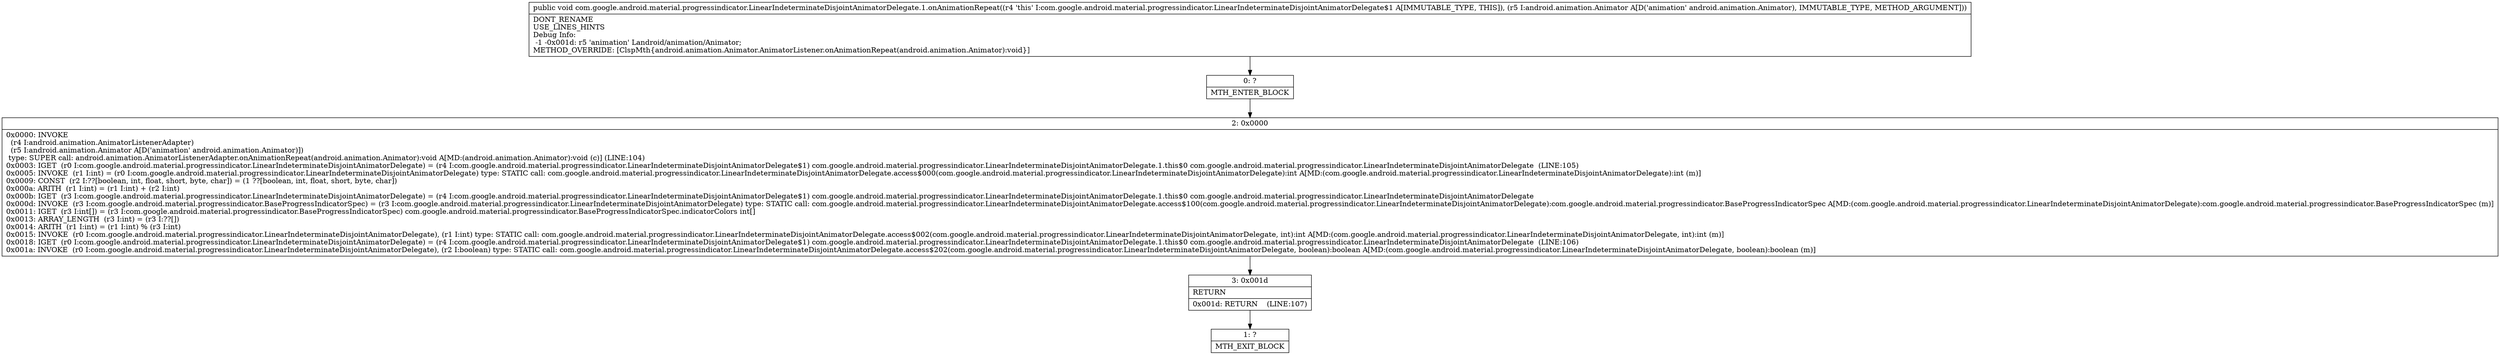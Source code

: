 digraph "CFG forcom.google.android.material.progressindicator.LinearIndeterminateDisjointAnimatorDelegate.1.onAnimationRepeat(Landroid\/animation\/Animator;)V" {
Node_0 [shape=record,label="{0\:\ ?|MTH_ENTER_BLOCK\l}"];
Node_2 [shape=record,label="{2\:\ 0x0000|0x0000: INVOKE  \l  (r4 I:android.animation.AnimatorListenerAdapter)\l  (r5 I:android.animation.Animator A[D('animation' android.animation.Animator)])\l type: SUPER call: android.animation.AnimatorListenerAdapter.onAnimationRepeat(android.animation.Animator):void A[MD:(android.animation.Animator):void (c)] (LINE:104)\l0x0003: IGET  (r0 I:com.google.android.material.progressindicator.LinearIndeterminateDisjointAnimatorDelegate) = (r4 I:com.google.android.material.progressindicator.LinearIndeterminateDisjointAnimatorDelegate$1) com.google.android.material.progressindicator.LinearIndeterminateDisjointAnimatorDelegate.1.this$0 com.google.android.material.progressindicator.LinearIndeterminateDisjointAnimatorDelegate  (LINE:105)\l0x0005: INVOKE  (r1 I:int) = (r0 I:com.google.android.material.progressindicator.LinearIndeterminateDisjointAnimatorDelegate) type: STATIC call: com.google.android.material.progressindicator.LinearIndeterminateDisjointAnimatorDelegate.access$000(com.google.android.material.progressindicator.LinearIndeterminateDisjointAnimatorDelegate):int A[MD:(com.google.android.material.progressindicator.LinearIndeterminateDisjointAnimatorDelegate):int (m)]\l0x0009: CONST  (r2 I:??[boolean, int, float, short, byte, char]) = (1 ??[boolean, int, float, short, byte, char]) \l0x000a: ARITH  (r1 I:int) = (r1 I:int) + (r2 I:int) \l0x000b: IGET  (r3 I:com.google.android.material.progressindicator.LinearIndeterminateDisjointAnimatorDelegate) = (r4 I:com.google.android.material.progressindicator.LinearIndeterminateDisjointAnimatorDelegate$1) com.google.android.material.progressindicator.LinearIndeterminateDisjointAnimatorDelegate.1.this$0 com.google.android.material.progressindicator.LinearIndeterminateDisjointAnimatorDelegate \l0x000d: INVOKE  (r3 I:com.google.android.material.progressindicator.BaseProgressIndicatorSpec) = (r3 I:com.google.android.material.progressindicator.LinearIndeterminateDisjointAnimatorDelegate) type: STATIC call: com.google.android.material.progressindicator.LinearIndeterminateDisjointAnimatorDelegate.access$100(com.google.android.material.progressindicator.LinearIndeterminateDisjointAnimatorDelegate):com.google.android.material.progressindicator.BaseProgressIndicatorSpec A[MD:(com.google.android.material.progressindicator.LinearIndeterminateDisjointAnimatorDelegate):com.google.android.material.progressindicator.BaseProgressIndicatorSpec (m)]\l0x0011: IGET  (r3 I:int[]) = (r3 I:com.google.android.material.progressindicator.BaseProgressIndicatorSpec) com.google.android.material.progressindicator.BaseProgressIndicatorSpec.indicatorColors int[] \l0x0013: ARRAY_LENGTH  (r3 I:int) = (r3 I:??[]) \l0x0014: ARITH  (r1 I:int) = (r1 I:int) % (r3 I:int) \l0x0015: INVOKE  (r0 I:com.google.android.material.progressindicator.LinearIndeterminateDisjointAnimatorDelegate), (r1 I:int) type: STATIC call: com.google.android.material.progressindicator.LinearIndeterminateDisjointAnimatorDelegate.access$002(com.google.android.material.progressindicator.LinearIndeterminateDisjointAnimatorDelegate, int):int A[MD:(com.google.android.material.progressindicator.LinearIndeterminateDisjointAnimatorDelegate, int):int (m)]\l0x0018: IGET  (r0 I:com.google.android.material.progressindicator.LinearIndeterminateDisjointAnimatorDelegate) = (r4 I:com.google.android.material.progressindicator.LinearIndeterminateDisjointAnimatorDelegate$1) com.google.android.material.progressindicator.LinearIndeterminateDisjointAnimatorDelegate.1.this$0 com.google.android.material.progressindicator.LinearIndeterminateDisjointAnimatorDelegate  (LINE:106)\l0x001a: INVOKE  (r0 I:com.google.android.material.progressindicator.LinearIndeterminateDisjointAnimatorDelegate), (r2 I:boolean) type: STATIC call: com.google.android.material.progressindicator.LinearIndeterminateDisjointAnimatorDelegate.access$202(com.google.android.material.progressindicator.LinearIndeterminateDisjointAnimatorDelegate, boolean):boolean A[MD:(com.google.android.material.progressindicator.LinearIndeterminateDisjointAnimatorDelegate, boolean):boolean (m)]\l}"];
Node_3 [shape=record,label="{3\:\ 0x001d|RETURN\l|0x001d: RETURN    (LINE:107)\l}"];
Node_1 [shape=record,label="{1\:\ ?|MTH_EXIT_BLOCK\l}"];
MethodNode[shape=record,label="{public void com.google.android.material.progressindicator.LinearIndeterminateDisjointAnimatorDelegate.1.onAnimationRepeat((r4 'this' I:com.google.android.material.progressindicator.LinearIndeterminateDisjointAnimatorDelegate$1 A[IMMUTABLE_TYPE, THIS]), (r5 I:android.animation.Animator A[D('animation' android.animation.Animator), IMMUTABLE_TYPE, METHOD_ARGUMENT]))  | DONT_RENAME\lUSE_LINES_HINTS\lDebug Info:\l  \-1 \-0x001d: r5 'animation' Landroid\/animation\/Animator;\lMETHOD_OVERRIDE: [ClspMth\{android.animation.Animator.AnimatorListener.onAnimationRepeat(android.animation.Animator):void\}]\l}"];
MethodNode -> Node_0;Node_0 -> Node_2;
Node_2 -> Node_3;
Node_3 -> Node_1;
}

